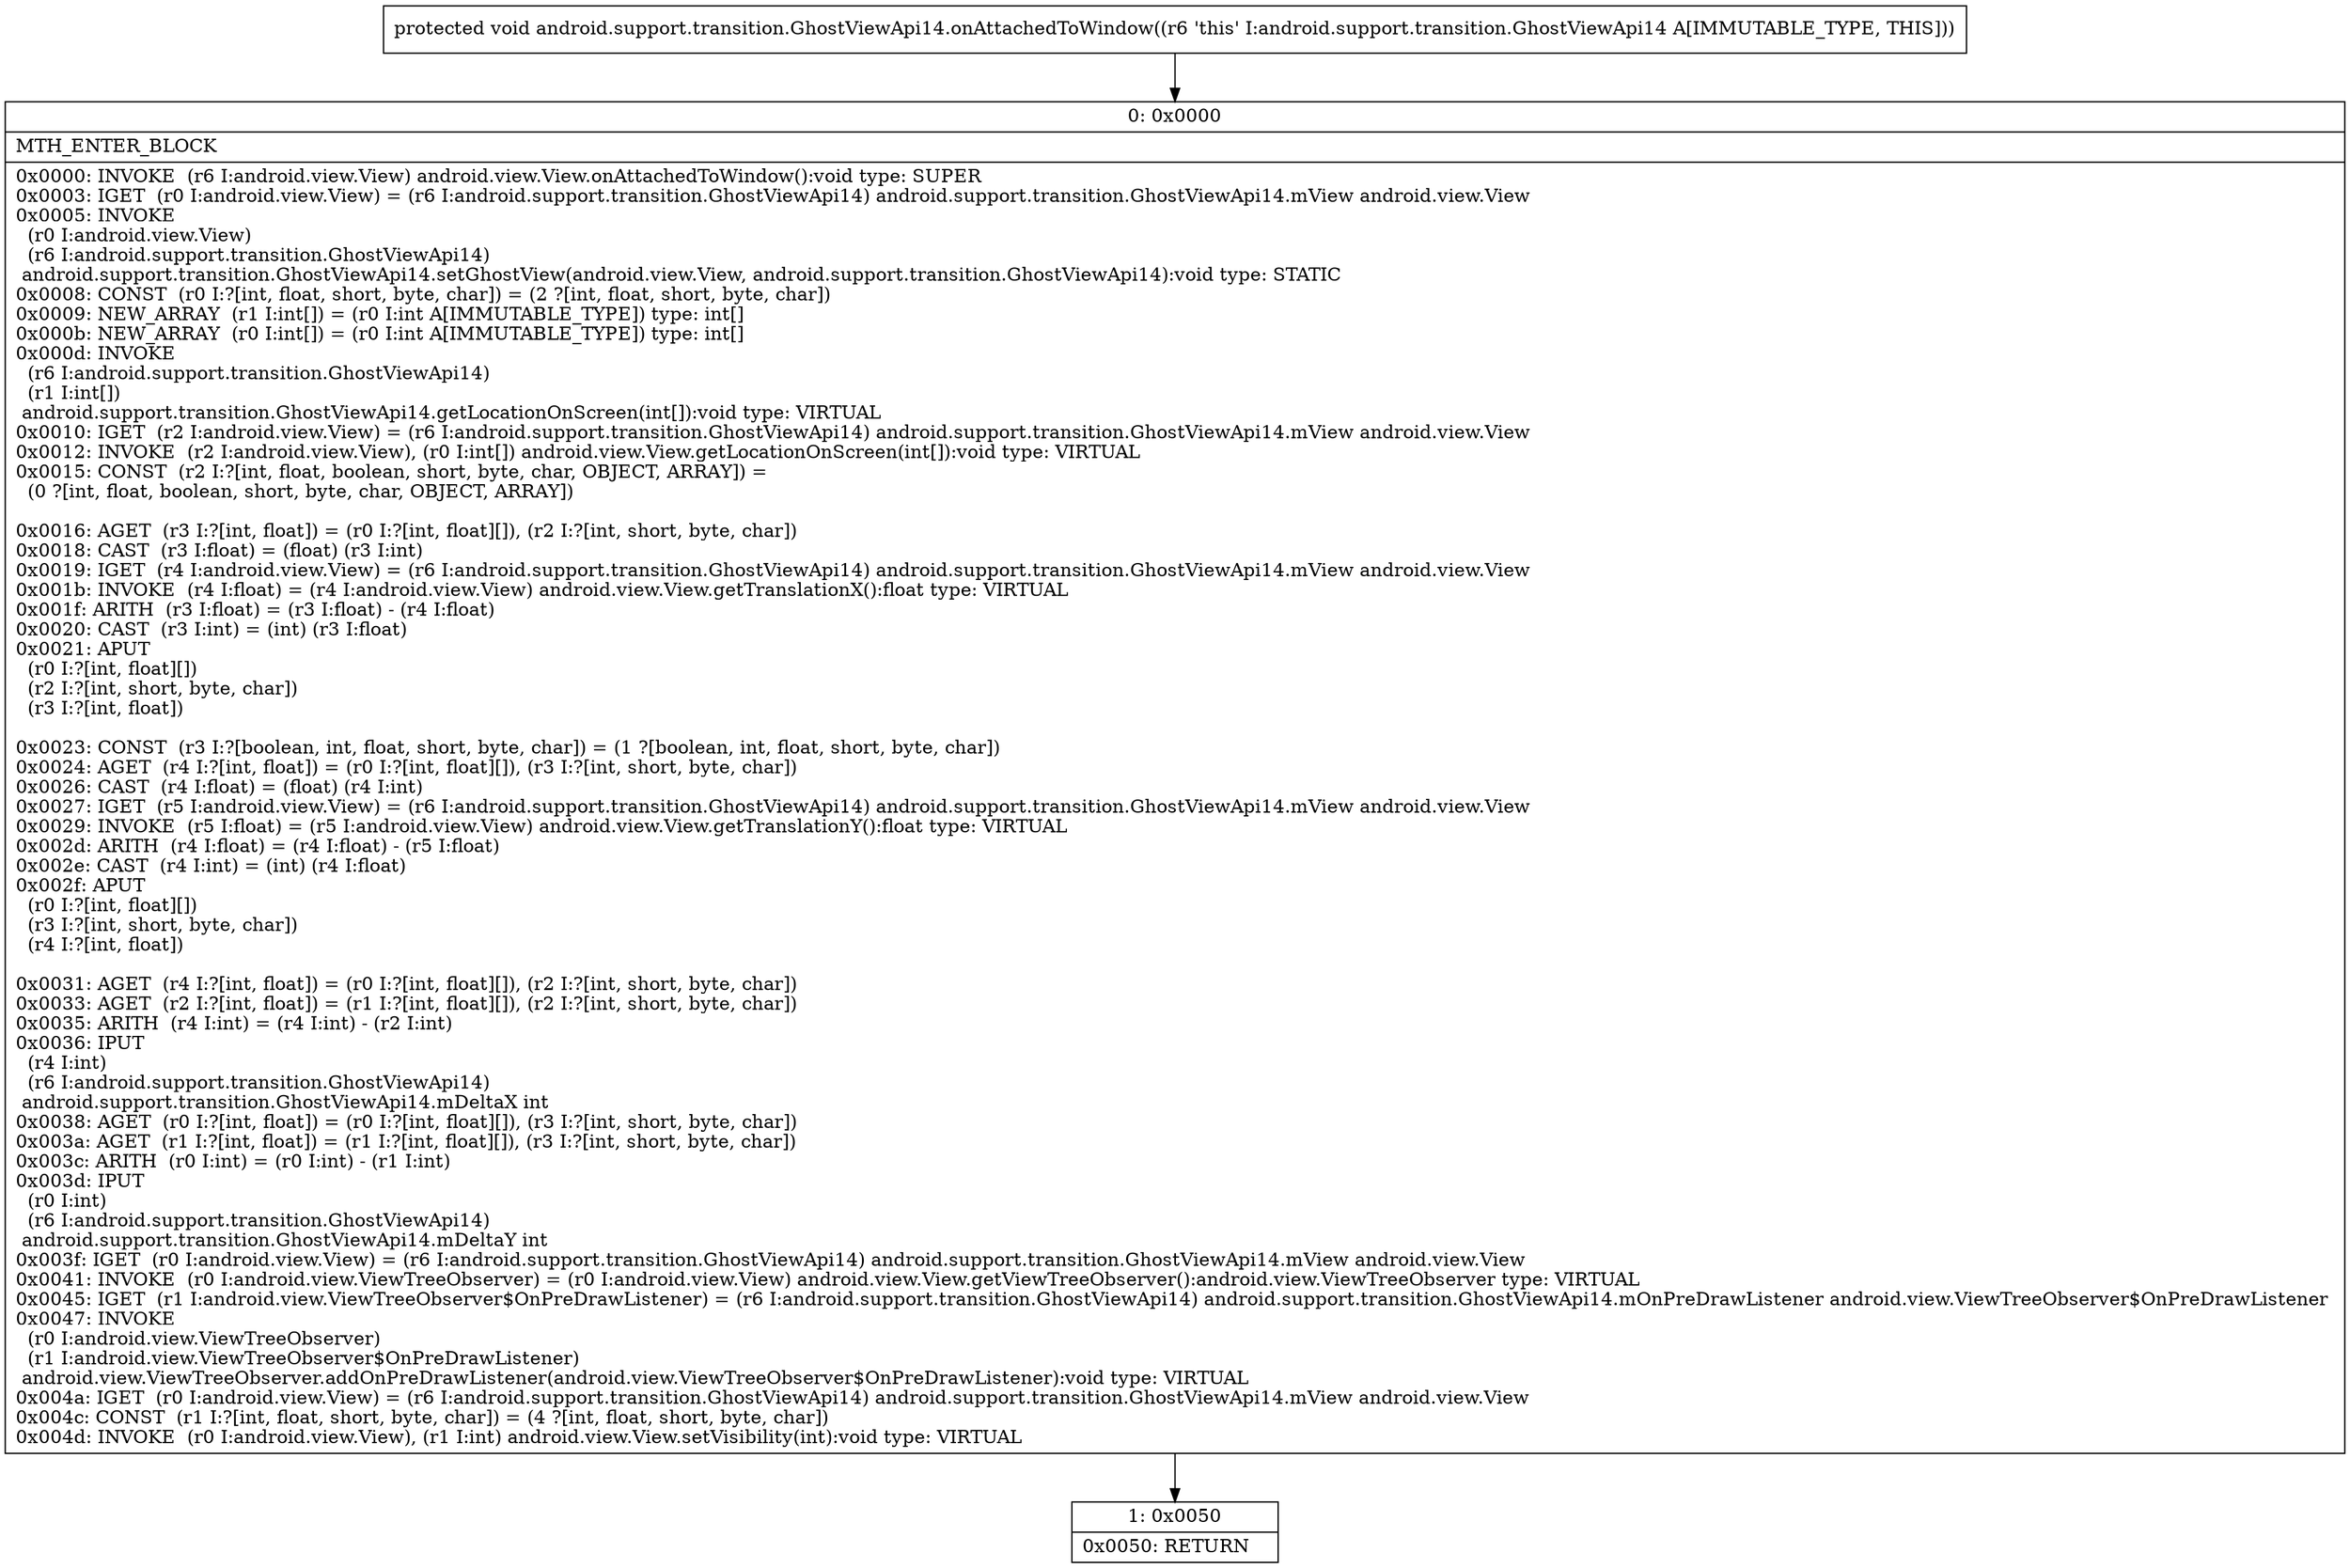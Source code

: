 digraph "CFG forandroid.support.transition.GhostViewApi14.onAttachedToWindow()V" {
Node_0 [shape=record,label="{0\:\ 0x0000|MTH_ENTER_BLOCK\l|0x0000: INVOKE  (r6 I:android.view.View) android.view.View.onAttachedToWindow():void type: SUPER \l0x0003: IGET  (r0 I:android.view.View) = (r6 I:android.support.transition.GhostViewApi14) android.support.transition.GhostViewApi14.mView android.view.View \l0x0005: INVOKE  \l  (r0 I:android.view.View)\l  (r6 I:android.support.transition.GhostViewApi14)\l android.support.transition.GhostViewApi14.setGhostView(android.view.View, android.support.transition.GhostViewApi14):void type: STATIC \l0x0008: CONST  (r0 I:?[int, float, short, byte, char]) = (2 ?[int, float, short, byte, char]) \l0x0009: NEW_ARRAY  (r1 I:int[]) = (r0 I:int A[IMMUTABLE_TYPE]) type: int[] \l0x000b: NEW_ARRAY  (r0 I:int[]) = (r0 I:int A[IMMUTABLE_TYPE]) type: int[] \l0x000d: INVOKE  \l  (r6 I:android.support.transition.GhostViewApi14)\l  (r1 I:int[])\l android.support.transition.GhostViewApi14.getLocationOnScreen(int[]):void type: VIRTUAL \l0x0010: IGET  (r2 I:android.view.View) = (r6 I:android.support.transition.GhostViewApi14) android.support.transition.GhostViewApi14.mView android.view.View \l0x0012: INVOKE  (r2 I:android.view.View), (r0 I:int[]) android.view.View.getLocationOnScreen(int[]):void type: VIRTUAL \l0x0015: CONST  (r2 I:?[int, float, boolean, short, byte, char, OBJECT, ARRAY]) = \l  (0 ?[int, float, boolean, short, byte, char, OBJECT, ARRAY])\l \l0x0016: AGET  (r3 I:?[int, float]) = (r0 I:?[int, float][]), (r2 I:?[int, short, byte, char]) \l0x0018: CAST  (r3 I:float) = (float) (r3 I:int) \l0x0019: IGET  (r4 I:android.view.View) = (r6 I:android.support.transition.GhostViewApi14) android.support.transition.GhostViewApi14.mView android.view.View \l0x001b: INVOKE  (r4 I:float) = (r4 I:android.view.View) android.view.View.getTranslationX():float type: VIRTUAL \l0x001f: ARITH  (r3 I:float) = (r3 I:float) \- (r4 I:float) \l0x0020: CAST  (r3 I:int) = (int) (r3 I:float) \l0x0021: APUT  \l  (r0 I:?[int, float][])\l  (r2 I:?[int, short, byte, char])\l  (r3 I:?[int, float])\l \l0x0023: CONST  (r3 I:?[boolean, int, float, short, byte, char]) = (1 ?[boolean, int, float, short, byte, char]) \l0x0024: AGET  (r4 I:?[int, float]) = (r0 I:?[int, float][]), (r3 I:?[int, short, byte, char]) \l0x0026: CAST  (r4 I:float) = (float) (r4 I:int) \l0x0027: IGET  (r5 I:android.view.View) = (r6 I:android.support.transition.GhostViewApi14) android.support.transition.GhostViewApi14.mView android.view.View \l0x0029: INVOKE  (r5 I:float) = (r5 I:android.view.View) android.view.View.getTranslationY():float type: VIRTUAL \l0x002d: ARITH  (r4 I:float) = (r4 I:float) \- (r5 I:float) \l0x002e: CAST  (r4 I:int) = (int) (r4 I:float) \l0x002f: APUT  \l  (r0 I:?[int, float][])\l  (r3 I:?[int, short, byte, char])\l  (r4 I:?[int, float])\l \l0x0031: AGET  (r4 I:?[int, float]) = (r0 I:?[int, float][]), (r2 I:?[int, short, byte, char]) \l0x0033: AGET  (r2 I:?[int, float]) = (r1 I:?[int, float][]), (r2 I:?[int, short, byte, char]) \l0x0035: ARITH  (r4 I:int) = (r4 I:int) \- (r2 I:int) \l0x0036: IPUT  \l  (r4 I:int)\l  (r6 I:android.support.transition.GhostViewApi14)\l android.support.transition.GhostViewApi14.mDeltaX int \l0x0038: AGET  (r0 I:?[int, float]) = (r0 I:?[int, float][]), (r3 I:?[int, short, byte, char]) \l0x003a: AGET  (r1 I:?[int, float]) = (r1 I:?[int, float][]), (r3 I:?[int, short, byte, char]) \l0x003c: ARITH  (r0 I:int) = (r0 I:int) \- (r1 I:int) \l0x003d: IPUT  \l  (r0 I:int)\l  (r6 I:android.support.transition.GhostViewApi14)\l android.support.transition.GhostViewApi14.mDeltaY int \l0x003f: IGET  (r0 I:android.view.View) = (r6 I:android.support.transition.GhostViewApi14) android.support.transition.GhostViewApi14.mView android.view.View \l0x0041: INVOKE  (r0 I:android.view.ViewTreeObserver) = (r0 I:android.view.View) android.view.View.getViewTreeObserver():android.view.ViewTreeObserver type: VIRTUAL \l0x0045: IGET  (r1 I:android.view.ViewTreeObserver$OnPreDrawListener) = (r6 I:android.support.transition.GhostViewApi14) android.support.transition.GhostViewApi14.mOnPreDrawListener android.view.ViewTreeObserver$OnPreDrawListener \l0x0047: INVOKE  \l  (r0 I:android.view.ViewTreeObserver)\l  (r1 I:android.view.ViewTreeObserver$OnPreDrawListener)\l android.view.ViewTreeObserver.addOnPreDrawListener(android.view.ViewTreeObserver$OnPreDrawListener):void type: VIRTUAL \l0x004a: IGET  (r0 I:android.view.View) = (r6 I:android.support.transition.GhostViewApi14) android.support.transition.GhostViewApi14.mView android.view.View \l0x004c: CONST  (r1 I:?[int, float, short, byte, char]) = (4 ?[int, float, short, byte, char]) \l0x004d: INVOKE  (r0 I:android.view.View), (r1 I:int) android.view.View.setVisibility(int):void type: VIRTUAL \l}"];
Node_1 [shape=record,label="{1\:\ 0x0050|0x0050: RETURN   \l}"];
MethodNode[shape=record,label="{protected void android.support.transition.GhostViewApi14.onAttachedToWindow((r6 'this' I:android.support.transition.GhostViewApi14 A[IMMUTABLE_TYPE, THIS])) }"];
MethodNode -> Node_0;
Node_0 -> Node_1;
}

